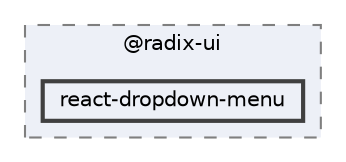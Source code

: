 digraph "C:/Users/arisc/OneDrive/Documents/GitHub/FINAL/EcoEats-Project/node_modules/@radix-ui/react-dropdown-menu"
{
 // LATEX_PDF_SIZE
  bgcolor="transparent";
  edge [fontname=Helvetica,fontsize=10,labelfontname=Helvetica,labelfontsize=10];
  node [fontname=Helvetica,fontsize=10,shape=box,height=0.2,width=0.4];
  compound=true
  subgraph clusterdir_ab62ad447ec992f2fe79c76b760e4d1f {
    graph [ bgcolor="#edf0f7", pencolor="grey50", label="@radix-ui", fontname=Helvetica,fontsize=10 style="filled,dashed", URL="dir_ab62ad447ec992f2fe79c76b760e4d1f.html",tooltip=""]
  dir_9ae10c3f202d32bfa59b1d102df01c03 [label="react-dropdown-menu", fillcolor="#edf0f7", color="grey25", style="filled,bold", URL="dir_9ae10c3f202d32bfa59b1d102df01c03.html",tooltip=""];
  }
}
